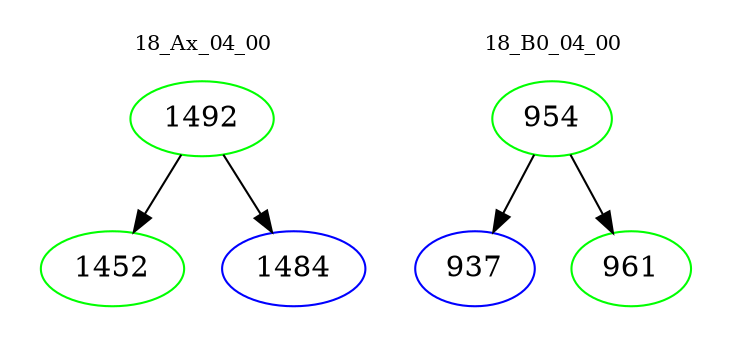 digraph{
subgraph cluster_0 {
color = white
label = "18_Ax_04_00";
fontsize=10;
T0_1492 [label="1492", color="green"]
T0_1492 -> T0_1452 [color="black"]
T0_1452 [label="1452", color="green"]
T0_1492 -> T0_1484 [color="black"]
T0_1484 [label="1484", color="blue"]
}
subgraph cluster_1 {
color = white
label = "18_B0_04_00";
fontsize=10;
T1_954 [label="954", color="green"]
T1_954 -> T1_937 [color="black"]
T1_937 [label="937", color="blue"]
T1_954 -> T1_961 [color="black"]
T1_961 [label="961", color="green"]
}
}

